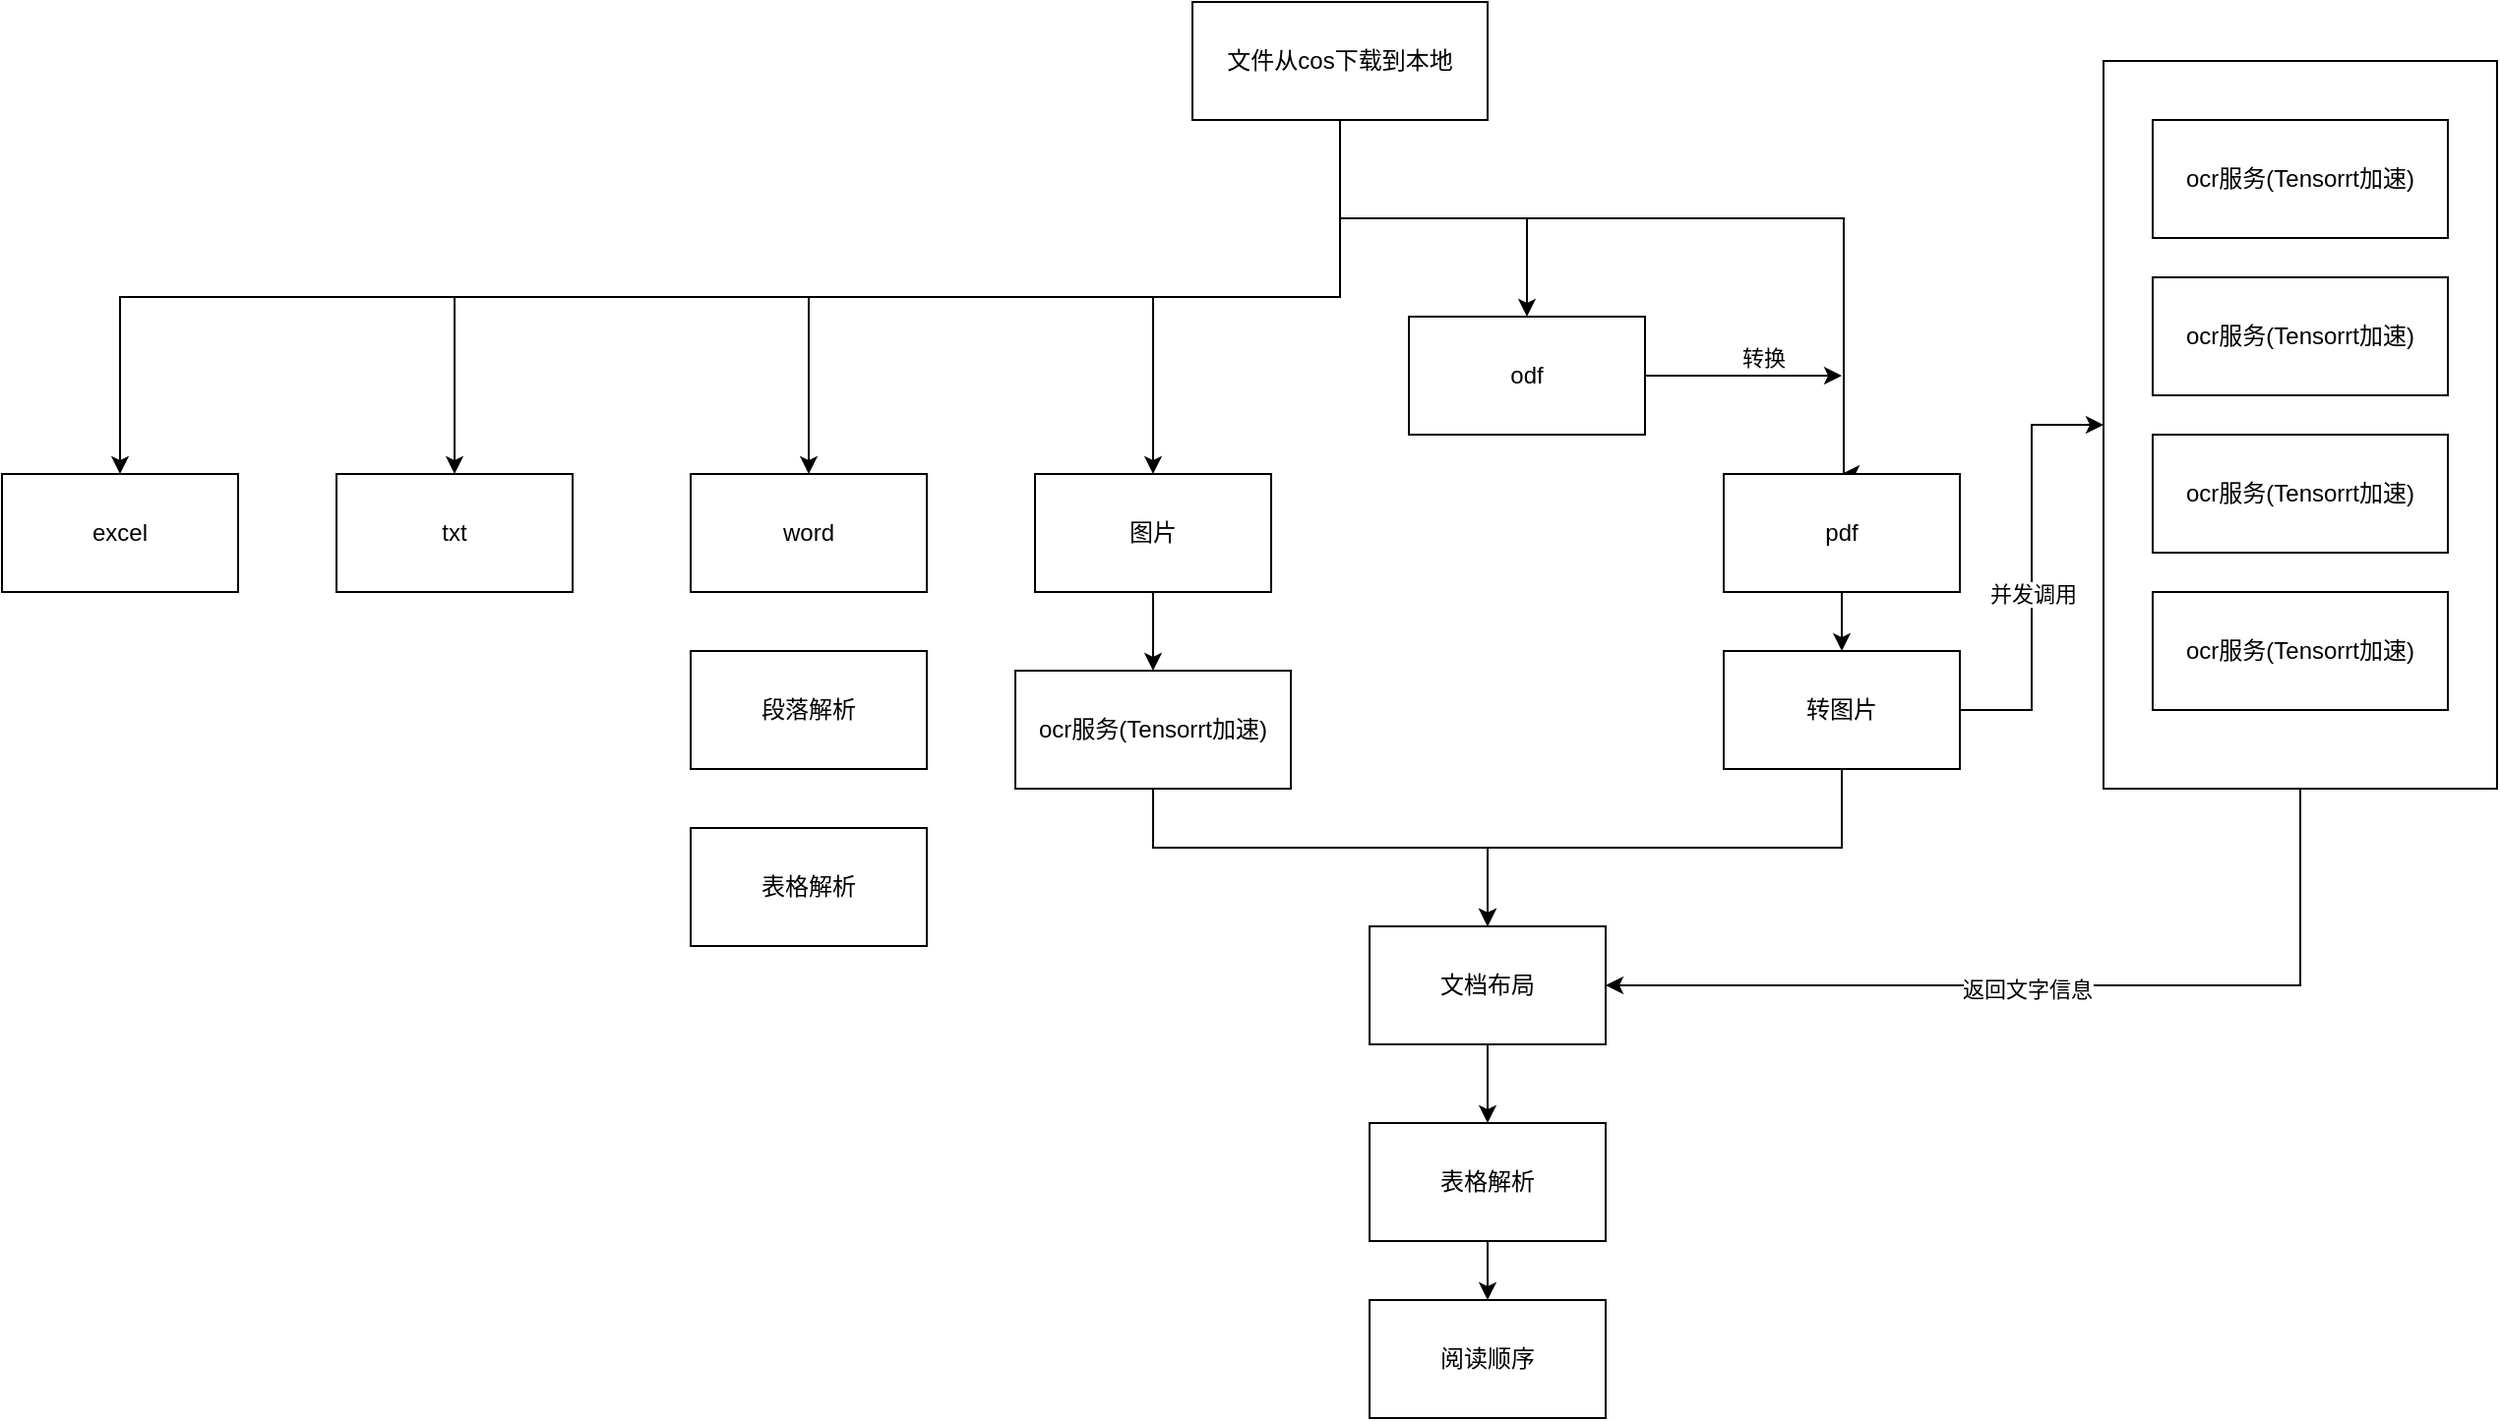 <mxfile version="24.8.6">
  <diagram name="Page-1" id="OG5igTFn9DnJildyo5yd">
    <mxGraphModel dx="2850" dy="1163" grid="1" gridSize="10" guides="1" tooltips="1" connect="1" arrows="1" fold="1" page="1" pageScale="1" pageWidth="850" pageHeight="1100" math="0" shadow="0">
      <root>
        <mxCell id="0" />
        <mxCell id="1" parent="0" />
        <mxCell id="RtXTbB7Lo0TBa5nR8TKk-10" style="edgeStyle=orthogonalEdgeStyle;rounded=0;orthogonalLoop=1;jettySize=auto;html=1;exitX=0.5;exitY=1;exitDx=0;exitDy=0;entryX=0.5;entryY=0;entryDx=0;entryDy=0;" edge="1" parent="1" source="RtXTbB7Lo0TBa5nR8TKk-5" target="RtXTbB7Lo0TBa5nR8TKk-9">
          <mxGeometry relative="1" as="geometry" />
        </mxCell>
        <mxCell id="RtXTbB7Lo0TBa5nR8TKk-30" style="edgeStyle=orthogonalEdgeStyle;rounded=0;orthogonalLoop=1;jettySize=auto;html=1;exitX=0.5;exitY=1;exitDx=0;exitDy=0;" edge="1" parent="1" source="RtXTbB7Lo0TBa5nR8TKk-5">
          <mxGeometry relative="1" as="geometry">
            <mxPoint x="510" y="340" as="targetPoint" />
            <Array as="points">
              <mxPoint x="255" y="210" />
              <mxPoint x="511" y="210" />
            </Array>
          </mxGeometry>
        </mxCell>
        <mxCell id="RtXTbB7Lo0TBa5nR8TKk-33" style="edgeStyle=orthogonalEdgeStyle;rounded=0;orthogonalLoop=1;jettySize=auto;html=1;exitX=0.5;exitY=1;exitDx=0;exitDy=0;entryX=0.5;entryY=0;entryDx=0;entryDy=0;" edge="1" parent="1" source="RtXTbB7Lo0TBa5nR8TKk-5" target="RtXTbB7Lo0TBa5nR8TKk-27">
          <mxGeometry relative="1" as="geometry" />
        </mxCell>
        <mxCell id="RtXTbB7Lo0TBa5nR8TKk-34" style="edgeStyle=orthogonalEdgeStyle;rounded=0;orthogonalLoop=1;jettySize=auto;html=1;exitX=0.5;exitY=1;exitDx=0;exitDy=0;" edge="1" parent="1" source="RtXTbB7Lo0TBa5nR8TKk-5" target="RtXTbB7Lo0TBa5nR8TKk-25">
          <mxGeometry relative="1" as="geometry" />
        </mxCell>
        <mxCell id="RtXTbB7Lo0TBa5nR8TKk-35" style="edgeStyle=orthogonalEdgeStyle;rounded=0;orthogonalLoop=1;jettySize=auto;html=1;exitX=0.5;exitY=1;exitDx=0;exitDy=0;entryX=0.5;entryY=0;entryDx=0;entryDy=0;" edge="1" parent="1" source="RtXTbB7Lo0TBa5nR8TKk-5" target="RtXTbB7Lo0TBa5nR8TKk-24">
          <mxGeometry relative="1" as="geometry" />
        </mxCell>
        <mxCell id="RtXTbB7Lo0TBa5nR8TKk-36" style="edgeStyle=orthogonalEdgeStyle;rounded=0;orthogonalLoop=1;jettySize=auto;html=1;exitX=0.5;exitY=1;exitDx=0;exitDy=0;entryX=0.5;entryY=0;entryDx=0;entryDy=0;" edge="1" parent="1" source="RtXTbB7Lo0TBa5nR8TKk-5" target="RtXTbB7Lo0TBa5nR8TKk-7">
          <mxGeometry relative="1" as="geometry" />
        </mxCell>
        <mxCell id="RtXTbB7Lo0TBa5nR8TKk-5" value="文件从cos下载到本地" style="rounded=0;whiteSpace=wrap;html=1;" vertex="1" parent="1">
          <mxGeometry x="180" y="100" width="150" height="60" as="geometry" />
        </mxCell>
        <mxCell id="RtXTbB7Lo0TBa5nR8TKk-7" value="excel" style="rounded=0;whiteSpace=wrap;html=1;" vertex="1" parent="1">
          <mxGeometry x="-425" y="340" width="120" height="60" as="geometry" />
        </mxCell>
        <mxCell id="RtXTbB7Lo0TBa5nR8TKk-29" style="edgeStyle=orthogonalEdgeStyle;rounded=0;orthogonalLoop=1;jettySize=auto;html=1;exitX=0.5;exitY=1;exitDx=0;exitDy=0;entryX=0.5;entryY=0;entryDx=0;entryDy=0;" edge="1" parent="1" source="RtXTbB7Lo0TBa5nR8TKk-8" target="RtXTbB7Lo0TBa5nR8TKk-15">
          <mxGeometry relative="1" as="geometry" />
        </mxCell>
        <mxCell id="RtXTbB7Lo0TBa5nR8TKk-8" value="pdf" style="rounded=0;whiteSpace=wrap;html=1;" vertex="1" parent="1">
          <mxGeometry x="450" y="340" width="120" height="60" as="geometry" />
        </mxCell>
        <mxCell id="RtXTbB7Lo0TBa5nR8TKk-31" style="edgeStyle=orthogonalEdgeStyle;rounded=0;orthogonalLoop=1;jettySize=auto;html=1;exitX=1;exitY=0.5;exitDx=0;exitDy=0;" edge="1" parent="1" source="RtXTbB7Lo0TBa5nR8TKk-9">
          <mxGeometry relative="1" as="geometry">
            <mxPoint x="510" y="290" as="targetPoint" />
          </mxGeometry>
        </mxCell>
        <mxCell id="RtXTbB7Lo0TBa5nR8TKk-32" value="转换" style="edgeLabel;html=1;align=center;verticalAlign=middle;resizable=0;points=[];" vertex="1" connectable="0" parent="RtXTbB7Lo0TBa5nR8TKk-31">
          <mxGeometry x="0.204" y="-1" relative="1" as="geometry">
            <mxPoint y="-11" as="offset" />
          </mxGeometry>
        </mxCell>
        <mxCell id="RtXTbB7Lo0TBa5nR8TKk-9" value="odf" style="rounded=0;whiteSpace=wrap;html=1;" vertex="1" parent="1">
          <mxGeometry x="290" y="260" width="120" height="60" as="geometry" />
        </mxCell>
        <mxCell id="RtXTbB7Lo0TBa5nR8TKk-22" style="edgeStyle=orthogonalEdgeStyle;rounded=0;orthogonalLoop=1;jettySize=auto;html=1;exitX=1;exitY=0.5;exitDx=0;exitDy=0;entryX=0;entryY=0.5;entryDx=0;entryDy=0;" edge="1" parent="1" source="RtXTbB7Lo0TBa5nR8TKk-15" target="RtXTbB7Lo0TBa5nR8TKk-21">
          <mxGeometry relative="1" as="geometry" />
        </mxCell>
        <mxCell id="RtXTbB7Lo0TBa5nR8TKk-23" value="并发调用" style="edgeLabel;html=1;align=center;verticalAlign=middle;resizable=0;points=[];" vertex="1" connectable="0" parent="RtXTbB7Lo0TBa5nR8TKk-22">
          <mxGeometry x="-0.18" y="-2" relative="1" as="geometry">
            <mxPoint x="-2" y="-6" as="offset" />
          </mxGeometry>
        </mxCell>
        <mxCell id="RtXTbB7Lo0TBa5nR8TKk-42" style="edgeStyle=orthogonalEdgeStyle;rounded=0;orthogonalLoop=1;jettySize=auto;html=1;exitX=0.5;exitY=1;exitDx=0;exitDy=0;entryX=0.5;entryY=0;entryDx=0;entryDy=0;" edge="1" parent="1" source="RtXTbB7Lo0TBa5nR8TKk-15" target="RtXTbB7Lo0TBa5nR8TKk-38">
          <mxGeometry relative="1" as="geometry" />
        </mxCell>
        <mxCell id="RtXTbB7Lo0TBa5nR8TKk-15" value="转图片" style="rounded=0;whiteSpace=wrap;html=1;" vertex="1" parent="1">
          <mxGeometry x="450" y="430" width="120" height="60" as="geometry" />
        </mxCell>
        <mxCell id="RtXTbB7Lo0TBa5nR8TKk-24" value="txt" style="rounded=0;whiteSpace=wrap;html=1;" vertex="1" parent="1">
          <mxGeometry x="-255" y="340" width="120" height="60" as="geometry" />
        </mxCell>
        <mxCell id="RtXTbB7Lo0TBa5nR8TKk-25" value="word" style="rounded=0;whiteSpace=wrap;html=1;" vertex="1" parent="1">
          <mxGeometry x="-75" y="340" width="120" height="60" as="geometry" />
        </mxCell>
        <mxCell id="RtXTbB7Lo0TBa5nR8TKk-50" style="edgeStyle=orthogonalEdgeStyle;rounded=0;orthogonalLoop=1;jettySize=auto;html=1;exitX=0.5;exitY=1;exitDx=0;exitDy=0;entryX=0.5;entryY=0;entryDx=0;entryDy=0;" edge="1" parent="1" source="RtXTbB7Lo0TBa5nR8TKk-27" target="RtXTbB7Lo0TBa5nR8TKk-49">
          <mxGeometry relative="1" as="geometry" />
        </mxCell>
        <mxCell id="RtXTbB7Lo0TBa5nR8TKk-27" value="图片" style="rounded=0;whiteSpace=wrap;html=1;" vertex="1" parent="1">
          <mxGeometry x="100" y="340" width="120" height="60" as="geometry" />
        </mxCell>
        <mxCell id="RtXTbB7Lo0TBa5nR8TKk-43" style="edgeStyle=orthogonalEdgeStyle;rounded=0;orthogonalLoop=1;jettySize=auto;html=1;exitX=0.5;exitY=1;exitDx=0;exitDy=0;" edge="1" parent="1" source="RtXTbB7Lo0TBa5nR8TKk-38">
          <mxGeometry relative="1" as="geometry">
            <mxPoint x="330" y="670" as="targetPoint" />
          </mxGeometry>
        </mxCell>
        <mxCell id="RtXTbB7Lo0TBa5nR8TKk-38" value="文档布局" style="rounded=0;whiteSpace=wrap;html=1;" vertex="1" parent="1">
          <mxGeometry x="270" y="570" width="120" height="60" as="geometry" />
        </mxCell>
        <mxCell id="RtXTbB7Lo0TBa5nR8TKk-39" value="" style="group" vertex="1" connectable="0" parent="1">
          <mxGeometry x="643" y="130" width="200" height="370" as="geometry" />
        </mxCell>
        <mxCell id="RtXTbB7Lo0TBa5nR8TKk-21" value="" style="rounded=0;whiteSpace=wrap;html=1;" vertex="1" parent="RtXTbB7Lo0TBa5nR8TKk-39">
          <mxGeometry width="200" height="370" as="geometry" />
        </mxCell>
        <mxCell id="RtXTbB7Lo0TBa5nR8TKk-1" value="ocr服务(Tensorrt加速)" style="rounded=0;whiteSpace=wrap;html=1;" vertex="1" parent="RtXTbB7Lo0TBa5nR8TKk-39">
          <mxGeometry x="25" y="30" width="150" height="60" as="geometry" />
        </mxCell>
        <mxCell id="RtXTbB7Lo0TBa5nR8TKk-17" value="ocr服务(Tensorrt加速)" style="rounded=0;whiteSpace=wrap;html=1;" vertex="1" parent="RtXTbB7Lo0TBa5nR8TKk-39">
          <mxGeometry x="25" y="110" width="150" height="60" as="geometry" />
        </mxCell>
        <mxCell id="RtXTbB7Lo0TBa5nR8TKk-18" value="ocr服务(Tensorrt加速)" style="rounded=0;whiteSpace=wrap;html=1;" vertex="1" parent="RtXTbB7Lo0TBa5nR8TKk-39">
          <mxGeometry x="25" y="190" width="150" height="60" as="geometry" />
        </mxCell>
        <mxCell id="RtXTbB7Lo0TBa5nR8TKk-19" value="ocr服务(Tensorrt加速)" style="rounded=0;whiteSpace=wrap;html=1;" vertex="1" parent="RtXTbB7Lo0TBa5nR8TKk-39">
          <mxGeometry x="25" y="270" width="150" height="60" as="geometry" />
        </mxCell>
        <mxCell id="RtXTbB7Lo0TBa5nR8TKk-40" style="edgeStyle=orthogonalEdgeStyle;rounded=0;orthogonalLoop=1;jettySize=auto;html=1;exitX=0.5;exitY=1;exitDx=0;exitDy=0;entryX=1;entryY=0.5;entryDx=0;entryDy=0;" edge="1" parent="1" source="RtXTbB7Lo0TBa5nR8TKk-21" target="RtXTbB7Lo0TBa5nR8TKk-38">
          <mxGeometry relative="1" as="geometry" />
        </mxCell>
        <mxCell id="RtXTbB7Lo0TBa5nR8TKk-41" value="返回文字信息" style="edgeLabel;html=1;align=center;verticalAlign=middle;resizable=0;points=[];" vertex="1" connectable="0" parent="RtXTbB7Lo0TBa5nR8TKk-40">
          <mxGeometry x="0.056" y="2" relative="1" as="geometry">
            <mxPoint as="offset" />
          </mxGeometry>
        </mxCell>
        <mxCell id="RtXTbB7Lo0TBa5nR8TKk-46" style="edgeStyle=orthogonalEdgeStyle;rounded=0;orthogonalLoop=1;jettySize=auto;html=1;exitX=0.5;exitY=1;exitDx=0;exitDy=0;entryX=0.5;entryY=0;entryDx=0;entryDy=0;" edge="1" parent="1" source="RtXTbB7Lo0TBa5nR8TKk-44" target="RtXTbB7Lo0TBa5nR8TKk-45">
          <mxGeometry relative="1" as="geometry" />
        </mxCell>
        <mxCell id="RtXTbB7Lo0TBa5nR8TKk-44" value="表格解析" style="rounded=0;whiteSpace=wrap;html=1;" vertex="1" parent="1">
          <mxGeometry x="270" y="670" width="120" height="60" as="geometry" />
        </mxCell>
        <mxCell id="RtXTbB7Lo0TBa5nR8TKk-45" value="阅读顺序" style="rounded=0;whiteSpace=wrap;html=1;" vertex="1" parent="1">
          <mxGeometry x="270" y="760" width="120" height="60" as="geometry" />
        </mxCell>
        <mxCell id="RtXTbB7Lo0TBa5nR8TKk-52" style="edgeStyle=orthogonalEdgeStyle;rounded=0;orthogonalLoop=1;jettySize=auto;html=1;exitX=0.5;exitY=1;exitDx=0;exitDy=0;entryX=0.5;entryY=0;entryDx=0;entryDy=0;" edge="1" parent="1" source="RtXTbB7Lo0TBa5nR8TKk-49" target="RtXTbB7Lo0TBa5nR8TKk-38">
          <mxGeometry relative="1" as="geometry">
            <Array as="points">
              <mxPoint x="160" y="530" />
              <mxPoint x="330" y="530" />
            </Array>
          </mxGeometry>
        </mxCell>
        <mxCell id="RtXTbB7Lo0TBa5nR8TKk-49" value="ocr服务(Tensorrt加速)" style="rounded=0;whiteSpace=wrap;html=1;" vertex="1" parent="1">
          <mxGeometry x="90" y="440" width="140" height="60" as="geometry" />
        </mxCell>
        <mxCell id="RtXTbB7Lo0TBa5nR8TKk-53" value="段落解析" style="rounded=0;whiteSpace=wrap;html=1;" vertex="1" parent="1">
          <mxGeometry x="-75" y="430" width="120" height="60" as="geometry" />
        </mxCell>
        <mxCell id="RtXTbB7Lo0TBa5nR8TKk-54" value="表格解析" style="rounded=0;whiteSpace=wrap;html=1;" vertex="1" parent="1">
          <mxGeometry x="-75" y="520" width="120" height="60" as="geometry" />
        </mxCell>
      </root>
    </mxGraphModel>
  </diagram>
</mxfile>
